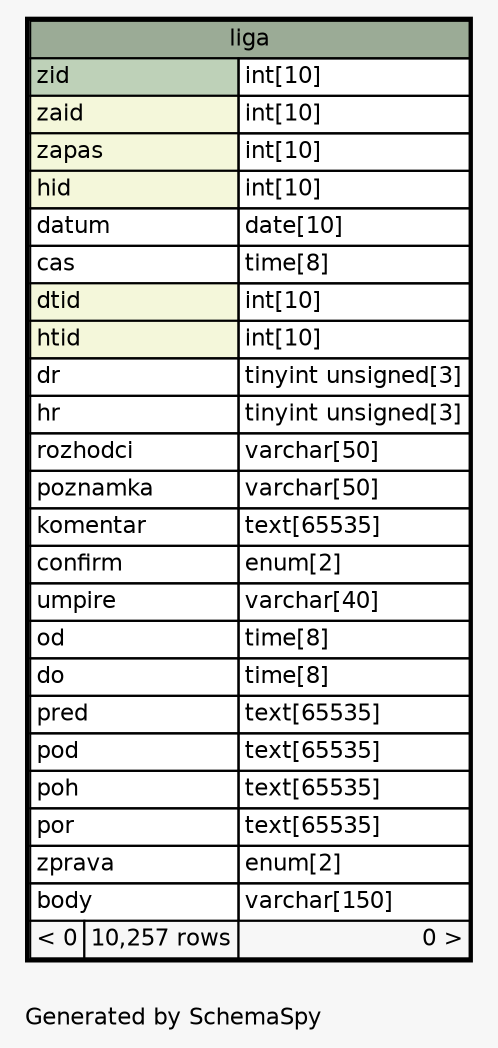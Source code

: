 // dot 2.38.0 on Mac OS X 10.9.4
// SchemaSpy rev 590
digraph "oneDegreeRelationshipsDiagram" {
  graph [
    rankdir="RL"
    bgcolor="#f7f7f7"
    label="\nGenerated by SchemaSpy"
    labeljust="l"
    nodesep="0.18"
    ranksep="0.46"
    fontname="Helvetica"
    fontsize="11"
  ];
  node [
    fontname="Helvetica"
    fontsize="11"
    shape="plaintext"
  ];
  edge [
    arrowsize="0.8"
  ];
  "liga" [
    label=<
    <TABLE BORDER="2" CELLBORDER="1" CELLSPACING="0" BGCOLOR="#ffffff">
      <TR><TD COLSPAN="3" BGCOLOR="#9bab96" ALIGN="CENTER">liga</TD></TR>
      <TR><TD PORT="zid" COLSPAN="2" BGCOLOR="#bed1b8" ALIGN="LEFT">zid</TD><TD PORT="zid.type" ALIGN="LEFT">int[10]</TD></TR>
      <TR><TD PORT="zaid" COLSPAN="2" BGCOLOR="#f4f7da" ALIGN="LEFT">zaid</TD><TD PORT="zaid.type" ALIGN="LEFT">int[10]</TD></TR>
      <TR><TD PORT="zapas" COLSPAN="2" BGCOLOR="#f4f7da" ALIGN="LEFT">zapas</TD><TD PORT="zapas.type" ALIGN="LEFT">int[10]</TD></TR>
      <TR><TD PORT="hid" COLSPAN="2" BGCOLOR="#f4f7da" ALIGN="LEFT">hid</TD><TD PORT="hid.type" ALIGN="LEFT">int[10]</TD></TR>
      <TR><TD PORT="datum" COLSPAN="2" ALIGN="LEFT">datum</TD><TD PORT="datum.type" ALIGN="LEFT">date[10]</TD></TR>
      <TR><TD PORT="cas" COLSPAN="2" ALIGN="LEFT">cas</TD><TD PORT="cas.type" ALIGN="LEFT">time[8]</TD></TR>
      <TR><TD PORT="dtid" COLSPAN="2" BGCOLOR="#f4f7da" ALIGN="LEFT">dtid</TD><TD PORT="dtid.type" ALIGN="LEFT">int[10]</TD></TR>
      <TR><TD PORT="htid" COLSPAN="2" BGCOLOR="#f4f7da" ALIGN="LEFT">htid</TD><TD PORT="htid.type" ALIGN="LEFT">int[10]</TD></TR>
      <TR><TD PORT="dr" COLSPAN="2" ALIGN="LEFT">dr</TD><TD PORT="dr.type" ALIGN="LEFT">tinyint unsigned[3]</TD></TR>
      <TR><TD PORT="hr" COLSPAN="2" ALIGN="LEFT">hr</TD><TD PORT="hr.type" ALIGN="LEFT">tinyint unsigned[3]</TD></TR>
      <TR><TD PORT="rozhodci" COLSPAN="2" ALIGN="LEFT">rozhodci</TD><TD PORT="rozhodci.type" ALIGN="LEFT">varchar[50]</TD></TR>
      <TR><TD PORT="poznamka" COLSPAN="2" ALIGN="LEFT">poznamka</TD><TD PORT="poznamka.type" ALIGN="LEFT">varchar[50]</TD></TR>
      <TR><TD PORT="komentar" COLSPAN="2" ALIGN="LEFT">komentar</TD><TD PORT="komentar.type" ALIGN="LEFT">text[65535]</TD></TR>
      <TR><TD PORT="confirm" COLSPAN="2" ALIGN="LEFT">confirm</TD><TD PORT="confirm.type" ALIGN="LEFT">enum[2]</TD></TR>
      <TR><TD PORT="umpire" COLSPAN="2" ALIGN="LEFT">umpire</TD><TD PORT="umpire.type" ALIGN="LEFT">varchar[40]</TD></TR>
      <TR><TD PORT="od" COLSPAN="2" ALIGN="LEFT">od</TD><TD PORT="od.type" ALIGN="LEFT">time[8]</TD></TR>
      <TR><TD PORT="do" COLSPAN="2" ALIGN="LEFT">do</TD><TD PORT="do.type" ALIGN="LEFT">time[8]</TD></TR>
      <TR><TD PORT="pred" COLSPAN="2" ALIGN="LEFT">pred</TD><TD PORT="pred.type" ALIGN="LEFT">text[65535]</TD></TR>
      <TR><TD PORT="pod" COLSPAN="2" ALIGN="LEFT">pod</TD><TD PORT="pod.type" ALIGN="LEFT">text[65535]</TD></TR>
      <TR><TD PORT="poh" COLSPAN="2" ALIGN="LEFT">poh</TD><TD PORT="poh.type" ALIGN="LEFT">text[65535]</TD></TR>
      <TR><TD PORT="por" COLSPAN="2" ALIGN="LEFT">por</TD><TD PORT="por.type" ALIGN="LEFT">text[65535]</TD></TR>
      <TR><TD PORT="zprava" COLSPAN="2" ALIGN="LEFT">zprava</TD><TD PORT="zprava.type" ALIGN="LEFT">enum[2]</TD></TR>
      <TR><TD PORT="body" COLSPAN="2" ALIGN="LEFT">body</TD><TD PORT="body.type" ALIGN="LEFT">varchar[150]</TD></TR>
      <TR><TD ALIGN="LEFT" BGCOLOR="#f7f7f7">&lt; 0</TD><TD ALIGN="RIGHT" BGCOLOR="#f7f7f7">10,257 rows</TD><TD ALIGN="RIGHT" BGCOLOR="#f7f7f7">0 &gt;</TD></TR>
    </TABLE>>
    URL="liga.html"
    tooltip="liga"
  ];
}
